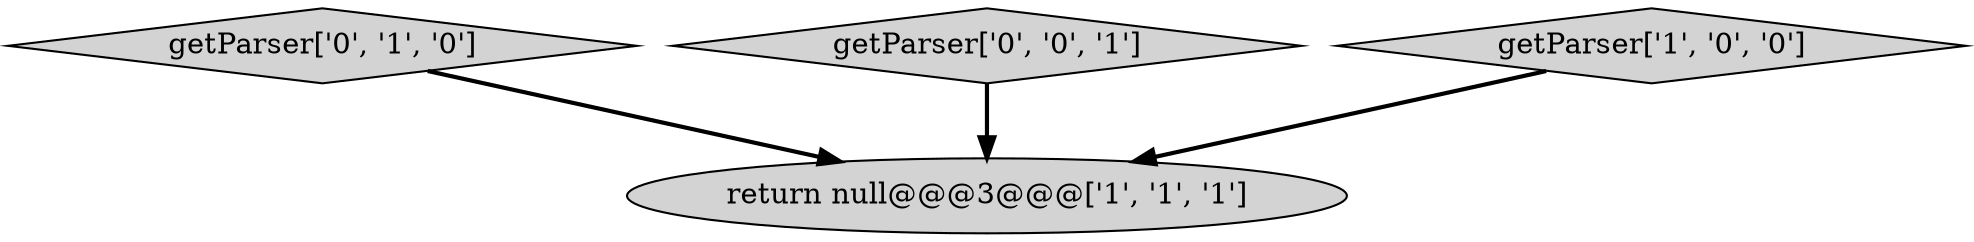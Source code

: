 digraph {
2 [style = filled, label = "getParser['0', '1', '0']", fillcolor = lightgray, shape = diamond image = "AAA0AAABBB2BBB"];
3 [style = filled, label = "getParser['0', '0', '1']", fillcolor = lightgray, shape = diamond image = "AAA0AAABBB3BBB"];
0 [style = filled, label = "getParser['1', '0', '0']", fillcolor = lightgray, shape = diamond image = "AAA0AAABBB1BBB"];
1 [style = filled, label = "return null@@@3@@@['1', '1', '1']", fillcolor = lightgray, shape = ellipse image = "AAA0AAABBB1BBB"];
3->1 [style = bold, label=""];
2->1 [style = bold, label=""];
0->1 [style = bold, label=""];
}
